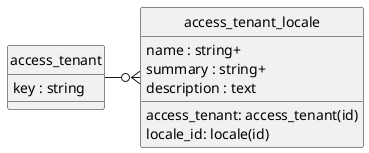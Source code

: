 @startuml uml
skinparam monochrome true
skinparam linetype ortho
hide circle

entity access_tenant {
    key : string
}

entity access_tenant_locale {
    access_tenant: access_tenant(id)
    locale_id: locale(id)
    name : string+
    summary : string+
    description : text
}

access_tenant -r-o{ access_tenant_locale

@enduml